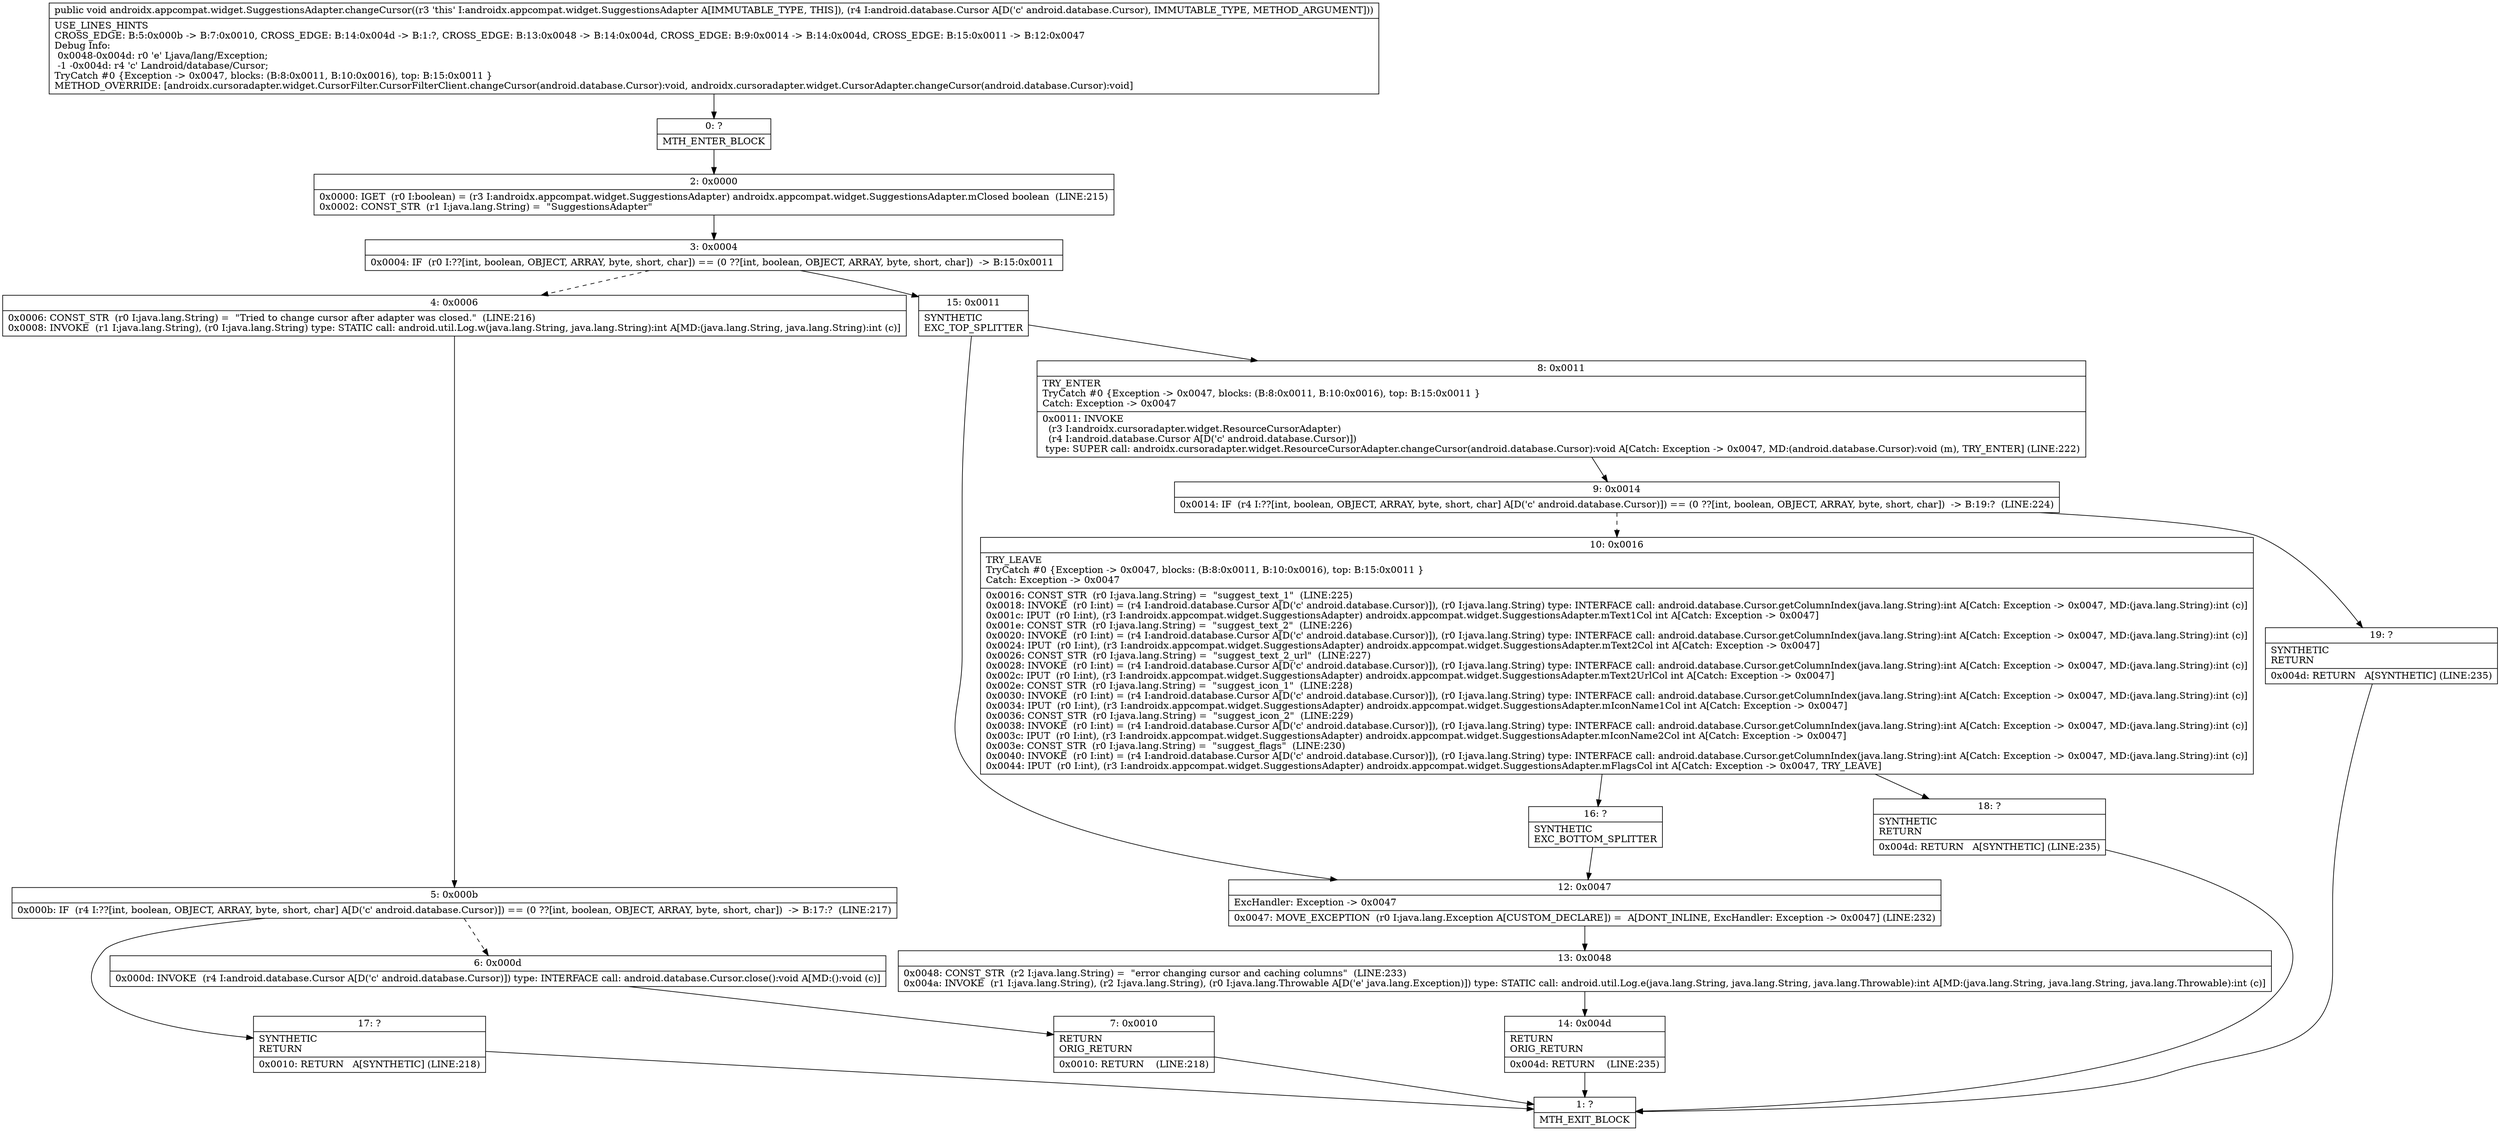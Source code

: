 digraph "CFG forandroidx.appcompat.widget.SuggestionsAdapter.changeCursor(Landroid\/database\/Cursor;)V" {
Node_0 [shape=record,label="{0\:\ ?|MTH_ENTER_BLOCK\l}"];
Node_2 [shape=record,label="{2\:\ 0x0000|0x0000: IGET  (r0 I:boolean) = (r3 I:androidx.appcompat.widget.SuggestionsAdapter) androidx.appcompat.widget.SuggestionsAdapter.mClosed boolean  (LINE:215)\l0x0002: CONST_STR  (r1 I:java.lang.String) =  \"SuggestionsAdapter\" \l}"];
Node_3 [shape=record,label="{3\:\ 0x0004|0x0004: IF  (r0 I:??[int, boolean, OBJECT, ARRAY, byte, short, char]) == (0 ??[int, boolean, OBJECT, ARRAY, byte, short, char])  \-\> B:15:0x0011 \l}"];
Node_4 [shape=record,label="{4\:\ 0x0006|0x0006: CONST_STR  (r0 I:java.lang.String) =  \"Tried to change cursor after adapter was closed.\"  (LINE:216)\l0x0008: INVOKE  (r1 I:java.lang.String), (r0 I:java.lang.String) type: STATIC call: android.util.Log.w(java.lang.String, java.lang.String):int A[MD:(java.lang.String, java.lang.String):int (c)]\l}"];
Node_5 [shape=record,label="{5\:\ 0x000b|0x000b: IF  (r4 I:??[int, boolean, OBJECT, ARRAY, byte, short, char] A[D('c' android.database.Cursor)]) == (0 ??[int, boolean, OBJECT, ARRAY, byte, short, char])  \-\> B:17:?  (LINE:217)\l}"];
Node_6 [shape=record,label="{6\:\ 0x000d|0x000d: INVOKE  (r4 I:android.database.Cursor A[D('c' android.database.Cursor)]) type: INTERFACE call: android.database.Cursor.close():void A[MD:():void (c)]\l}"];
Node_7 [shape=record,label="{7\:\ 0x0010|RETURN\lORIG_RETURN\l|0x0010: RETURN    (LINE:218)\l}"];
Node_1 [shape=record,label="{1\:\ ?|MTH_EXIT_BLOCK\l}"];
Node_17 [shape=record,label="{17\:\ ?|SYNTHETIC\lRETURN\l|0x0010: RETURN   A[SYNTHETIC] (LINE:218)\l}"];
Node_15 [shape=record,label="{15\:\ 0x0011|SYNTHETIC\lEXC_TOP_SPLITTER\l}"];
Node_8 [shape=record,label="{8\:\ 0x0011|TRY_ENTER\lTryCatch #0 \{Exception \-\> 0x0047, blocks: (B:8:0x0011, B:10:0x0016), top: B:15:0x0011 \}\lCatch: Exception \-\> 0x0047\l|0x0011: INVOKE  \l  (r3 I:androidx.cursoradapter.widget.ResourceCursorAdapter)\l  (r4 I:android.database.Cursor A[D('c' android.database.Cursor)])\l type: SUPER call: androidx.cursoradapter.widget.ResourceCursorAdapter.changeCursor(android.database.Cursor):void A[Catch: Exception \-\> 0x0047, MD:(android.database.Cursor):void (m), TRY_ENTER] (LINE:222)\l}"];
Node_9 [shape=record,label="{9\:\ 0x0014|0x0014: IF  (r4 I:??[int, boolean, OBJECT, ARRAY, byte, short, char] A[D('c' android.database.Cursor)]) == (0 ??[int, boolean, OBJECT, ARRAY, byte, short, char])  \-\> B:19:?  (LINE:224)\l}"];
Node_10 [shape=record,label="{10\:\ 0x0016|TRY_LEAVE\lTryCatch #0 \{Exception \-\> 0x0047, blocks: (B:8:0x0011, B:10:0x0016), top: B:15:0x0011 \}\lCatch: Exception \-\> 0x0047\l|0x0016: CONST_STR  (r0 I:java.lang.String) =  \"suggest_text_1\"  (LINE:225)\l0x0018: INVOKE  (r0 I:int) = (r4 I:android.database.Cursor A[D('c' android.database.Cursor)]), (r0 I:java.lang.String) type: INTERFACE call: android.database.Cursor.getColumnIndex(java.lang.String):int A[Catch: Exception \-\> 0x0047, MD:(java.lang.String):int (c)]\l0x001c: IPUT  (r0 I:int), (r3 I:androidx.appcompat.widget.SuggestionsAdapter) androidx.appcompat.widget.SuggestionsAdapter.mText1Col int A[Catch: Exception \-\> 0x0047]\l0x001e: CONST_STR  (r0 I:java.lang.String) =  \"suggest_text_2\"  (LINE:226)\l0x0020: INVOKE  (r0 I:int) = (r4 I:android.database.Cursor A[D('c' android.database.Cursor)]), (r0 I:java.lang.String) type: INTERFACE call: android.database.Cursor.getColumnIndex(java.lang.String):int A[Catch: Exception \-\> 0x0047, MD:(java.lang.String):int (c)]\l0x0024: IPUT  (r0 I:int), (r3 I:androidx.appcompat.widget.SuggestionsAdapter) androidx.appcompat.widget.SuggestionsAdapter.mText2Col int A[Catch: Exception \-\> 0x0047]\l0x0026: CONST_STR  (r0 I:java.lang.String) =  \"suggest_text_2_url\"  (LINE:227)\l0x0028: INVOKE  (r0 I:int) = (r4 I:android.database.Cursor A[D('c' android.database.Cursor)]), (r0 I:java.lang.String) type: INTERFACE call: android.database.Cursor.getColumnIndex(java.lang.String):int A[Catch: Exception \-\> 0x0047, MD:(java.lang.String):int (c)]\l0x002c: IPUT  (r0 I:int), (r3 I:androidx.appcompat.widget.SuggestionsAdapter) androidx.appcompat.widget.SuggestionsAdapter.mText2UrlCol int A[Catch: Exception \-\> 0x0047]\l0x002e: CONST_STR  (r0 I:java.lang.String) =  \"suggest_icon_1\"  (LINE:228)\l0x0030: INVOKE  (r0 I:int) = (r4 I:android.database.Cursor A[D('c' android.database.Cursor)]), (r0 I:java.lang.String) type: INTERFACE call: android.database.Cursor.getColumnIndex(java.lang.String):int A[Catch: Exception \-\> 0x0047, MD:(java.lang.String):int (c)]\l0x0034: IPUT  (r0 I:int), (r3 I:androidx.appcompat.widget.SuggestionsAdapter) androidx.appcompat.widget.SuggestionsAdapter.mIconName1Col int A[Catch: Exception \-\> 0x0047]\l0x0036: CONST_STR  (r0 I:java.lang.String) =  \"suggest_icon_2\"  (LINE:229)\l0x0038: INVOKE  (r0 I:int) = (r4 I:android.database.Cursor A[D('c' android.database.Cursor)]), (r0 I:java.lang.String) type: INTERFACE call: android.database.Cursor.getColumnIndex(java.lang.String):int A[Catch: Exception \-\> 0x0047, MD:(java.lang.String):int (c)]\l0x003c: IPUT  (r0 I:int), (r3 I:androidx.appcompat.widget.SuggestionsAdapter) androidx.appcompat.widget.SuggestionsAdapter.mIconName2Col int A[Catch: Exception \-\> 0x0047]\l0x003e: CONST_STR  (r0 I:java.lang.String) =  \"suggest_flags\"  (LINE:230)\l0x0040: INVOKE  (r0 I:int) = (r4 I:android.database.Cursor A[D('c' android.database.Cursor)]), (r0 I:java.lang.String) type: INTERFACE call: android.database.Cursor.getColumnIndex(java.lang.String):int A[Catch: Exception \-\> 0x0047, MD:(java.lang.String):int (c)]\l0x0044: IPUT  (r0 I:int), (r3 I:androidx.appcompat.widget.SuggestionsAdapter) androidx.appcompat.widget.SuggestionsAdapter.mFlagsCol int A[Catch: Exception \-\> 0x0047, TRY_LEAVE]\l}"];
Node_16 [shape=record,label="{16\:\ ?|SYNTHETIC\lEXC_BOTTOM_SPLITTER\l}"];
Node_18 [shape=record,label="{18\:\ ?|SYNTHETIC\lRETURN\l|0x004d: RETURN   A[SYNTHETIC] (LINE:235)\l}"];
Node_19 [shape=record,label="{19\:\ ?|SYNTHETIC\lRETURN\l|0x004d: RETURN   A[SYNTHETIC] (LINE:235)\l}"];
Node_12 [shape=record,label="{12\:\ 0x0047|ExcHandler: Exception \-\> 0x0047\l|0x0047: MOVE_EXCEPTION  (r0 I:java.lang.Exception A[CUSTOM_DECLARE]) =  A[DONT_INLINE, ExcHandler: Exception \-\> 0x0047] (LINE:232)\l}"];
Node_13 [shape=record,label="{13\:\ 0x0048|0x0048: CONST_STR  (r2 I:java.lang.String) =  \"error changing cursor and caching columns\"  (LINE:233)\l0x004a: INVOKE  (r1 I:java.lang.String), (r2 I:java.lang.String), (r0 I:java.lang.Throwable A[D('e' java.lang.Exception)]) type: STATIC call: android.util.Log.e(java.lang.String, java.lang.String, java.lang.Throwable):int A[MD:(java.lang.String, java.lang.String, java.lang.Throwable):int (c)]\l}"];
Node_14 [shape=record,label="{14\:\ 0x004d|RETURN\lORIG_RETURN\l|0x004d: RETURN    (LINE:235)\l}"];
MethodNode[shape=record,label="{public void androidx.appcompat.widget.SuggestionsAdapter.changeCursor((r3 'this' I:androidx.appcompat.widget.SuggestionsAdapter A[IMMUTABLE_TYPE, THIS]), (r4 I:android.database.Cursor A[D('c' android.database.Cursor), IMMUTABLE_TYPE, METHOD_ARGUMENT]))  | USE_LINES_HINTS\lCROSS_EDGE: B:5:0x000b \-\> B:7:0x0010, CROSS_EDGE: B:14:0x004d \-\> B:1:?, CROSS_EDGE: B:13:0x0048 \-\> B:14:0x004d, CROSS_EDGE: B:9:0x0014 \-\> B:14:0x004d, CROSS_EDGE: B:15:0x0011 \-\> B:12:0x0047\lDebug Info:\l  0x0048\-0x004d: r0 'e' Ljava\/lang\/Exception;\l  \-1 \-0x004d: r4 'c' Landroid\/database\/Cursor;\lTryCatch #0 \{Exception \-\> 0x0047, blocks: (B:8:0x0011, B:10:0x0016), top: B:15:0x0011 \}\lMETHOD_OVERRIDE: [androidx.cursoradapter.widget.CursorFilter.CursorFilterClient.changeCursor(android.database.Cursor):void, androidx.cursoradapter.widget.CursorAdapter.changeCursor(android.database.Cursor):void]\l}"];
MethodNode -> Node_0;Node_0 -> Node_2;
Node_2 -> Node_3;
Node_3 -> Node_4[style=dashed];
Node_3 -> Node_15;
Node_4 -> Node_5;
Node_5 -> Node_6[style=dashed];
Node_5 -> Node_17;
Node_6 -> Node_7;
Node_7 -> Node_1;
Node_17 -> Node_1;
Node_15 -> Node_8;
Node_15 -> Node_12;
Node_8 -> Node_9;
Node_9 -> Node_10[style=dashed];
Node_9 -> Node_19;
Node_10 -> Node_16;
Node_10 -> Node_18;
Node_16 -> Node_12;
Node_18 -> Node_1;
Node_19 -> Node_1;
Node_12 -> Node_13;
Node_13 -> Node_14;
Node_14 -> Node_1;
}

